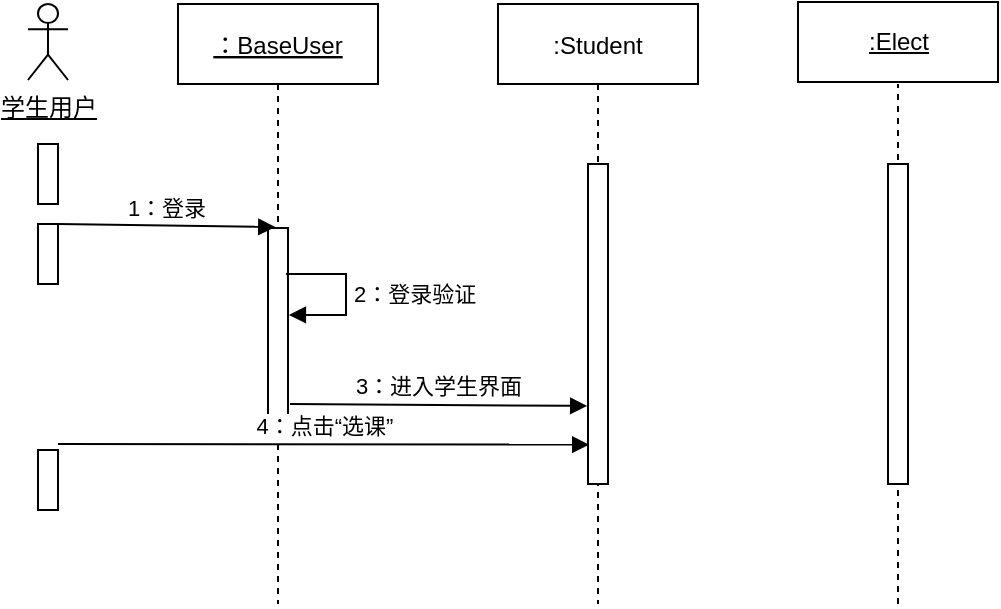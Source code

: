 <mxfile version="14.6.13" type="github">
  <diagram id="kgpKYQtTHZ0yAKxKKP6v" name="Page-1">
    <mxGraphModel dx="584" dy="320" grid="1" gridSize="10" guides="1" tooltips="1" connect="1" arrows="1" fold="1" page="1" pageScale="1" pageWidth="850" pageHeight="1100" math="0" shadow="0">
      <root>
        <mxCell id="0" />
        <mxCell id="1" parent="0" />
        <mxCell id="3nuBFxr9cyL0pnOWT2aG-1" value="：BaseUser" style="shape=umlLifeline;perimeter=lifelinePerimeter;container=1;collapsible=0;recursiveResize=0;rounded=0;shadow=0;strokeWidth=1;fontStyle=4" parent="1" vertex="1">
          <mxGeometry x="120" y="80" width="100" height="300" as="geometry" />
        </mxCell>
        <mxCell id="3nuBFxr9cyL0pnOWT2aG-2" value="" style="points=[];perimeter=orthogonalPerimeter;rounded=0;shadow=0;strokeWidth=1;" parent="3nuBFxr9cyL0pnOWT2aG-1" vertex="1">
          <mxGeometry x="45" y="112" width="10" height="98" as="geometry" />
        </mxCell>
        <mxCell id="iVxcqZNvmsKTozmApMKf-8" value="2：登录验证" style="edgeStyle=orthogonalEdgeStyle;html=1;align=left;spacingLeft=2;endArrow=block;rounded=0;entryX=0.844;entryY=0.012;entryDx=0;entryDy=0;entryPerimeter=0;" edge="1" parent="3nuBFxr9cyL0pnOWT2aG-1">
          <mxGeometry relative="1" as="geometry">
            <mxPoint x="54" y="135" as="sourcePoint" />
            <Array as="points">
              <mxPoint x="84" y="135" />
              <mxPoint x="84" y="156" />
            </Array>
            <mxPoint x="55.44" y="155.48" as="targetPoint" />
          </mxGeometry>
        </mxCell>
        <mxCell id="3nuBFxr9cyL0pnOWT2aG-5" value=":Student" style="shape=umlLifeline;perimeter=lifelinePerimeter;container=1;collapsible=0;recursiveResize=0;rounded=0;shadow=0;strokeWidth=1;" parent="1" vertex="1">
          <mxGeometry x="280" y="80" width="100" height="300" as="geometry" />
        </mxCell>
        <mxCell id="3nuBFxr9cyL0pnOWT2aG-6" value="" style="points=[];perimeter=orthogonalPerimeter;rounded=0;shadow=0;strokeWidth=1;" parent="3nuBFxr9cyL0pnOWT2aG-5" vertex="1">
          <mxGeometry x="45" y="80" width="10" height="160" as="geometry" />
        </mxCell>
        <mxCell id="iVxcqZNvmsKTozmApMKf-1" value="&lt;u&gt;学生用户&lt;/u&gt;" style="shape=umlActor;verticalLabelPosition=bottom;verticalAlign=top;html=1;" vertex="1" parent="1">
          <mxGeometry x="45" y="80" width="20" height="38" as="geometry" />
        </mxCell>
        <mxCell id="iVxcqZNvmsKTozmApMKf-3" value="" style="html=1;points=[];perimeter=orthogonalPerimeter;" vertex="1" parent="1">
          <mxGeometry x="50" y="150" width="10" height="30" as="geometry" />
        </mxCell>
        <mxCell id="iVxcqZNvmsKTozmApMKf-4" value="" style="html=1;points=[];perimeter=orthogonalPerimeter;" vertex="1" parent="1">
          <mxGeometry x="50" y="190" width="10" height="30" as="geometry" />
        </mxCell>
        <mxCell id="iVxcqZNvmsKTozmApMKf-5" value="1：登录" style="html=1;verticalAlign=bottom;endArrow=block;entryX=0.364;entryY=-0.005;entryDx=0;entryDy=0;entryPerimeter=0;" edge="1" parent="1" target="3nuBFxr9cyL0pnOWT2aG-2">
          <mxGeometry width="80" relative="1" as="geometry">
            <mxPoint x="60" y="190" as="sourcePoint" />
            <mxPoint x="160" y="188" as="targetPoint" />
          </mxGeometry>
        </mxCell>
        <mxCell id="iVxcqZNvmsKTozmApMKf-6" value="&lt;u&gt;:Elect&lt;/u&gt;" style="html=1;" vertex="1" parent="1">
          <mxGeometry x="430" y="79" width="100" height="40" as="geometry" />
        </mxCell>
        <mxCell id="iVxcqZNvmsKTozmApMKf-9" value="3：进入学生界面" style="html=1;verticalAlign=bottom;endArrow=block;entryX=-0.039;entryY=0.756;entryDx=0;entryDy=0;entryPerimeter=0;" edge="1" parent="1" target="3nuBFxr9cyL0pnOWT2aG-6">
          <mxGeometry width="80" relative="1" as="geometry">
            <mxPoint x="176" y="280" as="sourcePoint" />
            <mxPoint x="284.64" y="281.05" as="targetPoint" />
          </mxGeometry>
        </mxCell>
        <mxCell id="iVxcqZNvmsKTozmApMKf-10" value="" style="html=1;points=[];perimeter=orthogonalPerimeter;" vertex="1" parent="1">
          <mxGeometry x="50" y="303" width="10" height="30" as="geometry" />
        </mxCell>
        <mxCell id="iVxcqZNvmsKTozmApMKf-13" value="4：点击“选课”" style="html=1;verticalAlign=bottom;endArrow=block;entryX=0.063;entryY=0.877;entryDx=0;entryDy=0;entryPerimeter=0;" edge="1" parent="1" target="3nuBFxr9cyL0pnOWT2aG-6">
          <mxGeometry width="80" relative="1" as="geometry">
            <mxPoint x="60" y="300" as="sourcePoint" />
            <mxPoint x="320" y="300" as="targetPoint" />
          </mxGeometry>
        </mxCell>
        <mxCell id="iVxcqZNvmsKTozmApMKf-15" value="" style="endArrow=none;dashed=1;html=1;" edge="1" parent="1">
          <mxGeometry width="50" height="50" relative="1" as="geometry">
            <mxPoint x="480" y="380" as="sourcePoint" />
            <mxPoint x="480" y="120" as="targetPoint" />
          </mxGeometry>
        </mxCell>
        <mxCell id="iVxcqZNvmsKTozmApMKf-16" value="" style="points=[];perimeter=orthogonalPerimeter;rounded=0;shadow=0;strokeWidth=1;" vertex="1" parent="1">
          <mxGeometry x="475" y="160" width="10" height="160" as="geometry" />
        </mxCell>
      </root>
    </mxGraphModel>
  </diagram>
</mxfile>

